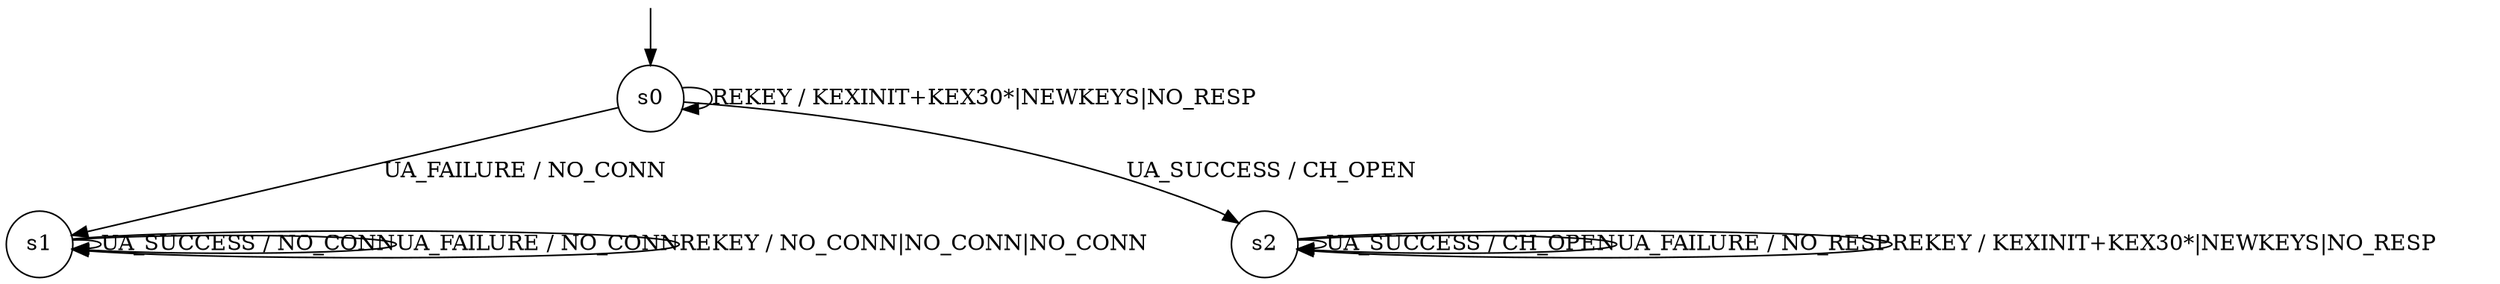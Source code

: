 digraph g {

	s0 [shape="circle" label="s0"];
	s1 [shape="circle" label="s1"];
	s2 [shape="circle" label="s2"];
	s0 -> s2 [label="UA_SUCCESS / CH_OPEN"];
	s0 -> s1 [label="UA_FAILURE / NO_CONN"];
	s0 -> s0 [label="REKEY / KEXINIT+KEX30*|NEWKEYS|NO_RESP"];
	s1 -> s1 [label="UA_SUCCESS / NO_CONN"];
	s1 -> s1 [label="UA_FAILURE / NO_CONN"];
	s1 -> s1 [label="REKEY / NO_CONN|NO_CONN|NO_CONN"];
	s2 -> s2 [label="UA_SUCCESS / CH_OPEN"];
	s2 -> s2 [label="UA_FAILURE / NO_RESP"];
	s2 -> s2 [label="REKEY / KEXINIT+KEX30*|NEWKEYS|NO_RESP"];

__start0 [label="" shape="none" width="0" height="0"];
__start0 -> s0;

}
